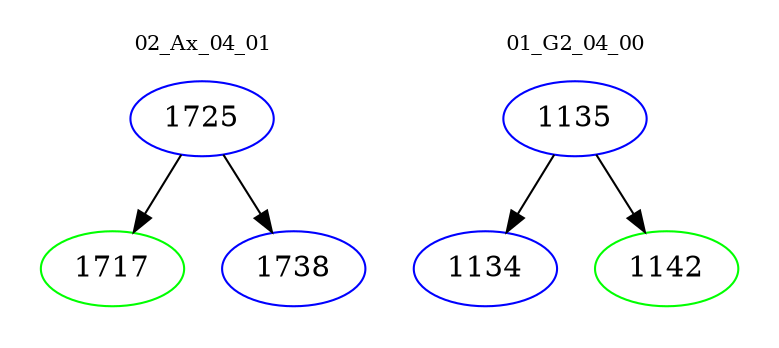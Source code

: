 digraph{
subgraph cluster_0 {
color = white
label = "02_Ax_04_01";
fontsize=10;
T0_1725 [label="1725", color="blue"]
T0_1725 -> T0_1717 [color="black"]
T0_1717 [label="1717", color="green"]
T0_1725 -> T0_1738 [color="black"]
T0_1738 [label="1738", color="blue"]
}
subgraph cluster_1 {
color = white
label = "01_G2_04_00";
fontsize=10;
T1_1135 [label="1135", color="blue"]
T1_1135 -> T1_1134 [color="black"]
T1_1134 [label="1134", color="blue"]
T1_1135 -> T1_1142 [color="black"]
T1_1142 [label="1142", color="green"]
}
}
